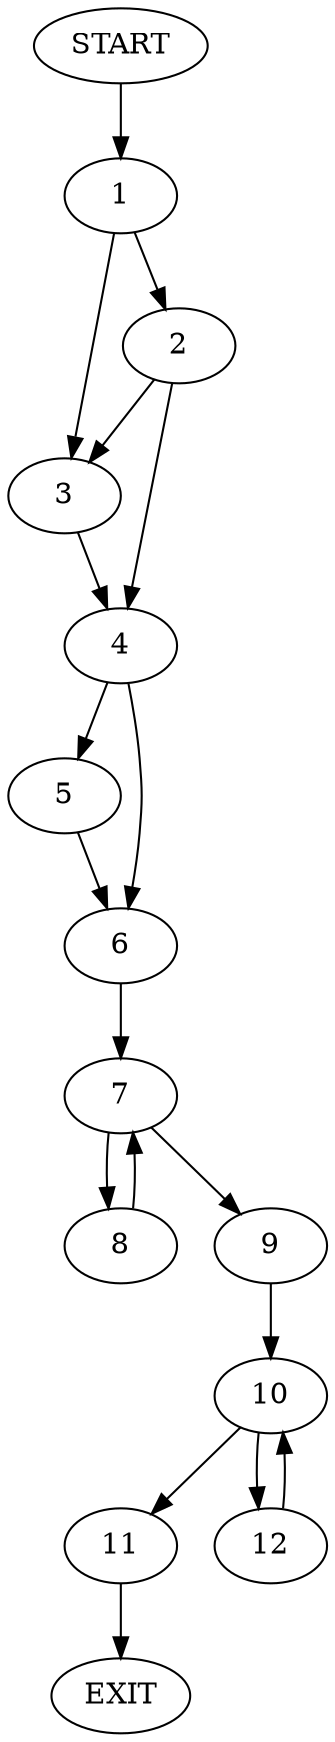 digraph {
0 [label="START"]
13 [label="EXIT"]
0 -> 1
1 -> 2
1 -> 3
3 -> 4
2 -> 4
2 -> 3
4 -> 5
4 -> 6
5 -> 6
6 -> 7
7 -> 8
7 -> 9
8 -> 7
9 -> 10
10 -> 11
10 -> 12
11 -> 13
12 -> 10
}
